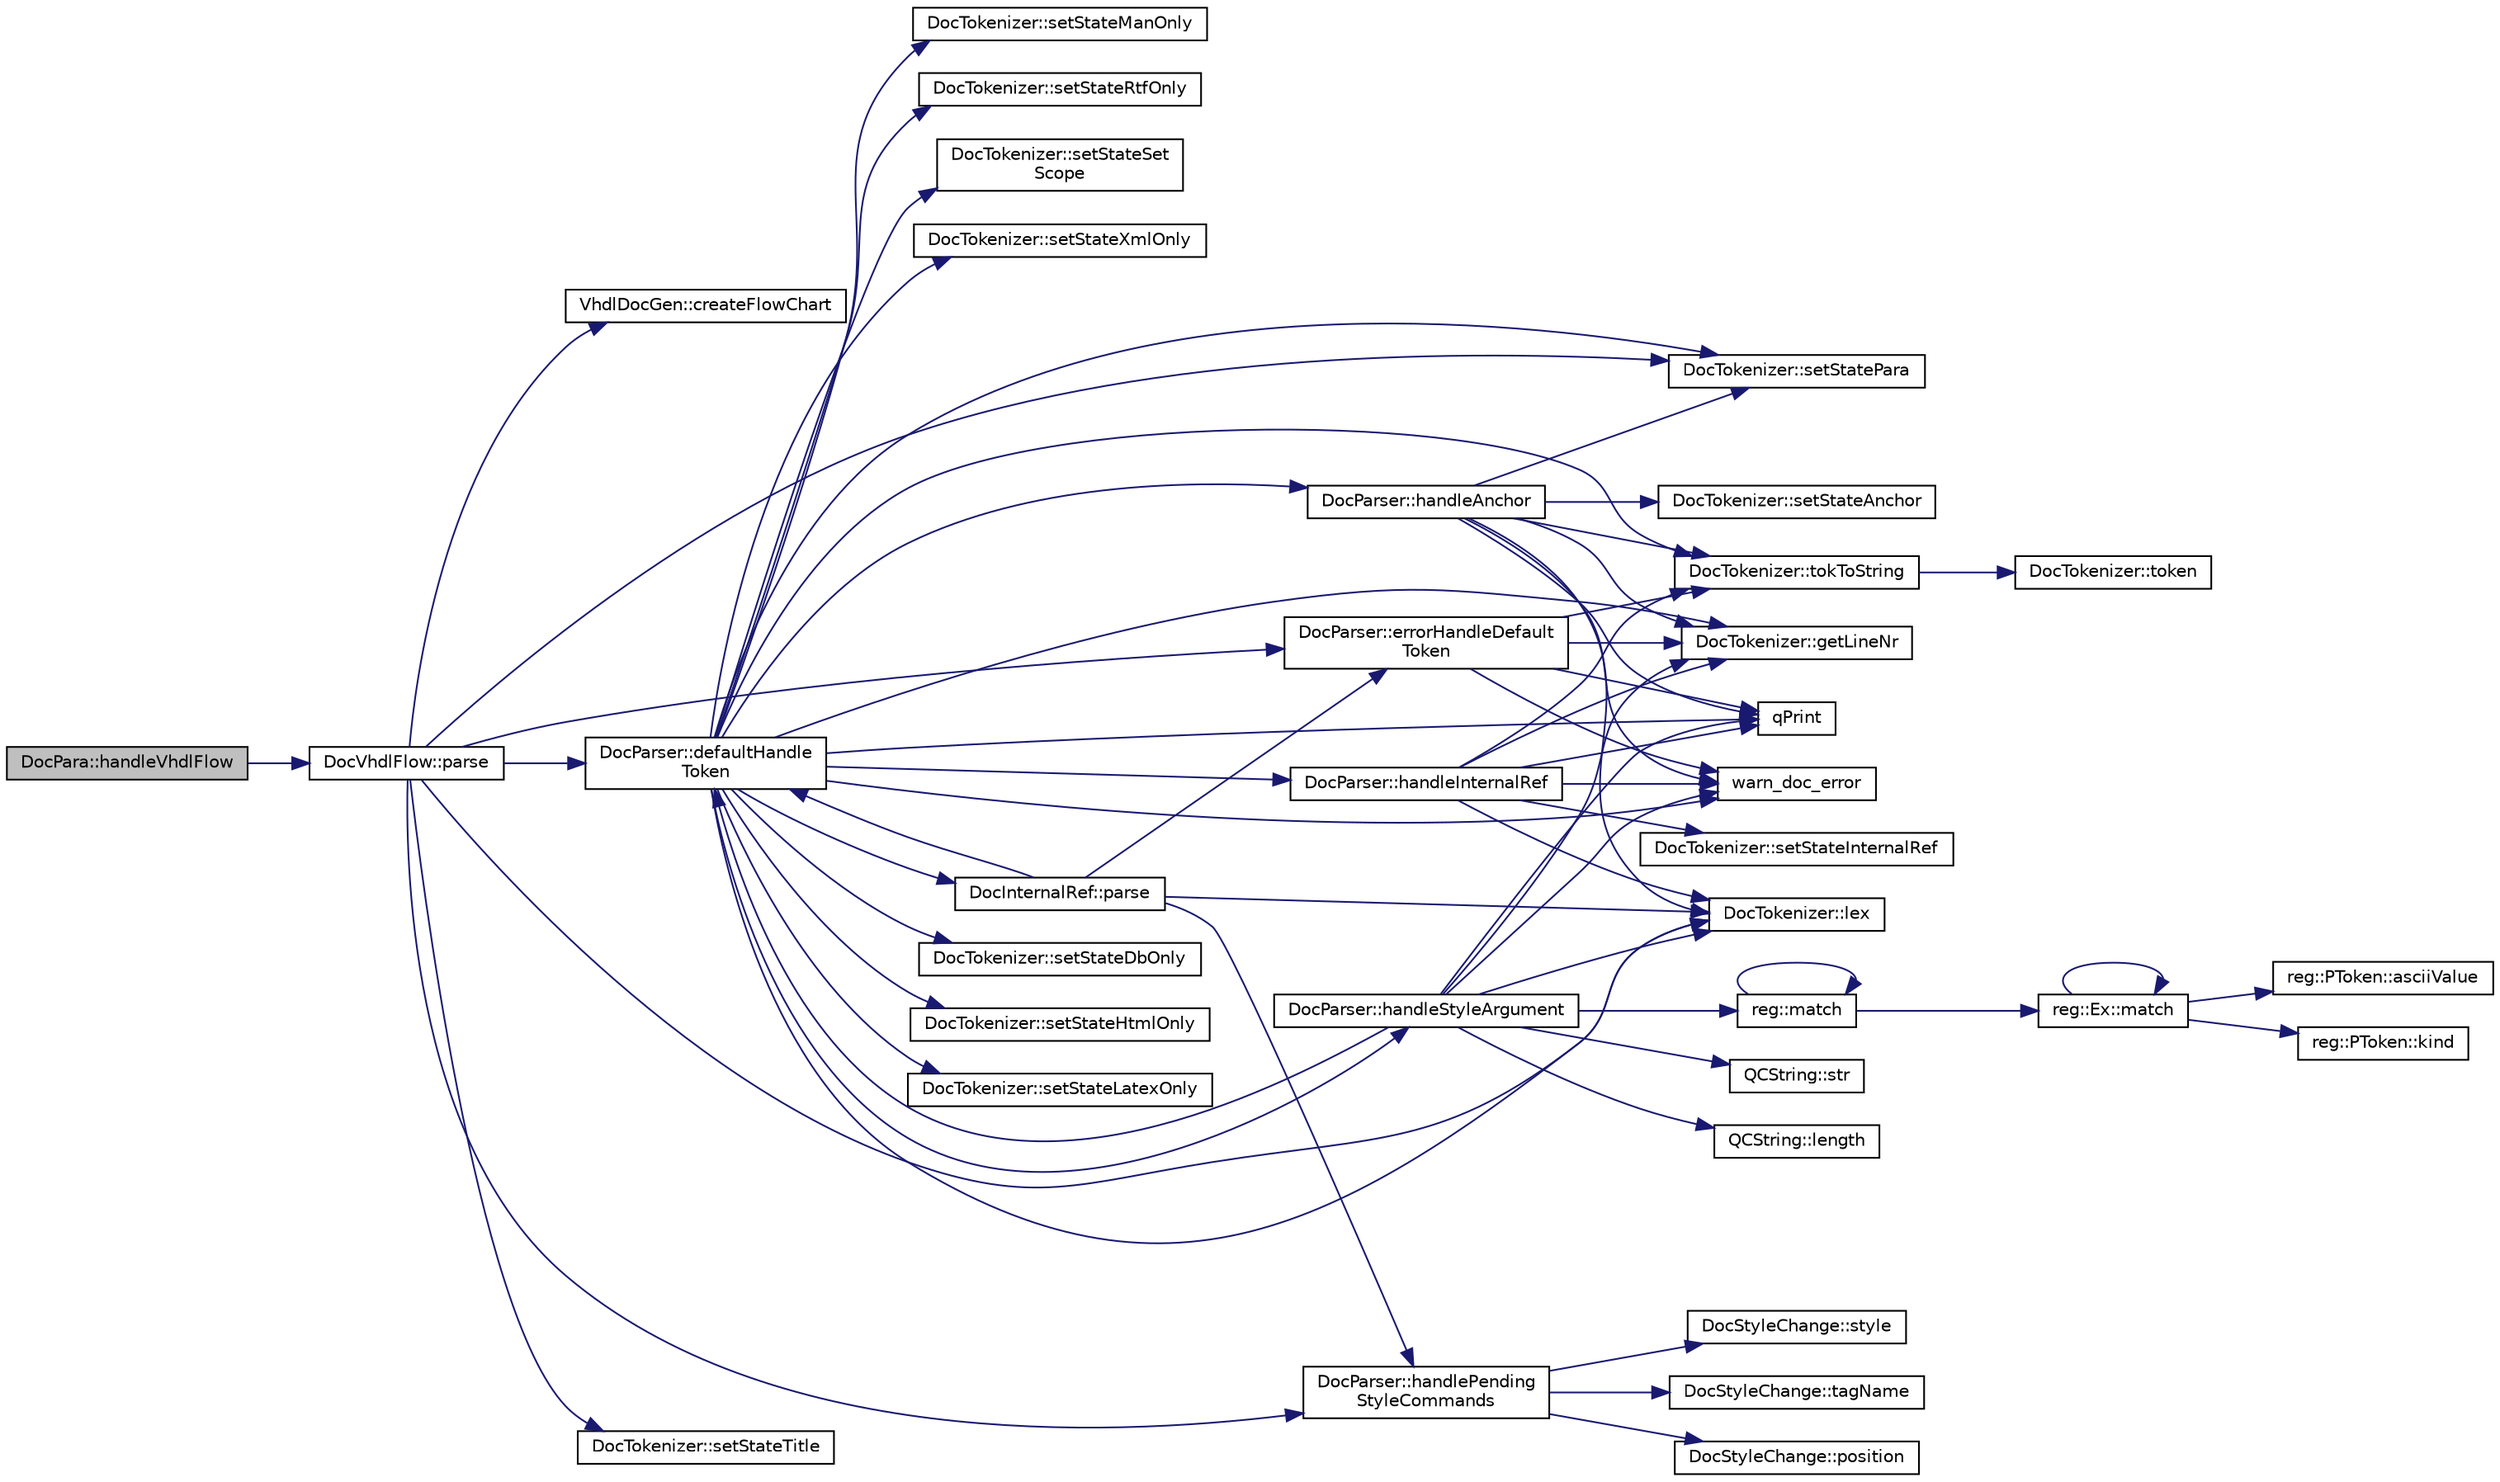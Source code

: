 digraph "DocPara::handleVhdlFlow"
{
 // LATEX_PDF_SIZE
  edge [fontname="Helvetica",fontsize="10",labelfontname="Helvetica",labelfontsize="10"];
  node [fontname="Helvetica",fontsize="10",shape=record];
  rankdir="LR";
  Node1 [label="DocPara::handleVhdlFlow",height=0.2,width=0.4,color="black", fillcolor="grey75", style="filled", fontcolor="black",tooltip=" "];
  Node1 -> Node2 [color="midnightblue",fontsize="10",style="solid",fontname="Helvetica"];
  Node2 [label="DocVhdlFlow::parse",height=0.2,width=0.4,color="black", fillcolor="white", style="filled",URL="$classDocVhdlFlow.html#afe55c9c5bf1a823e78d6aa3ea3f0777b",tooltip=" "];
  Node2 -> Node3 [color="midnightblue",fontsize="10",style="solid",fontname="Helvetica"];
  Node3 [label="VhdlDocGen::createFlowChart",height=0.2,width=0.4,color="black", fillcolor="white", style="filled",URL="$classVhdlDocGen.html#a2de08afddfa24b4a037c36ac329185ff",tooltip=" "];
  Node2 -> Node4 [color="midnightblue",fontsize="10",style="solid",fontname="Helvetica"];
  Node4 [label="DocParser::defaultHandle\lToken",height=0.2,width=0.4,color="black", fillcolor="white", style="filled",URL="$classDocParser.html#ae3b839888ebff196345bf51d4aa323cb",tooltip=" "];
  Node4 -> Node5 [color="midnightblue",fontsize="10",style="solid",fontname="Helvetica"];
  Node5 [label="DocTokenizer::getLineNr",height=0.2,width=0.4,color="black", fillcolor="white", style="filled",URL="$classDocTokenizer.html#ae5366d3fa4095f81903bcc38ca7c88c7",tooltip=" "];
  Node4 -> Node6 [color="midnightblue",fontsize="10",style="solid",fontname="Helvetica"];
  Node6 [label="DocParser::handleAnchor",height=0.2,width=0.4,color="black", fillcolor="white", style="filled",URL="$classDocParser.html#a954683643a71b9f80f5be6dc5ad89bd2",tooltip=" "];
  Node6 -> Node5 [color="midnightblue",fontsize="10",style="solid",fontname="Helvetica"];
  Node6 -> Node7 [color="midnightblue",fontsize="10",style="solid",fontname="Helvetica"];
  Node7 [label="DocTokenizer::lex",height=0.2,width=0.4,color="black", fillcolor="white", style="filled",URL="$classDocTokenizer.html#a8986c06e98f6abf4c375fc8a3629a3b8",tooltip=" "];
  Node6 -> Node8 [color="midnightblue",fontsize="10",style="solid",fontname="Helvetica"];
  Node8 [label="qPrint",height=0.2,width=0.4,color="black", fillcolor="white", style="filled",URL="$qcstring_8h.html#a9851ebb5ae2f65b4d2b1d08421edbfd2",tooltip=" "];
  Node6 -> Node9 [color="midnightblue",fontsize="10",style="solid",fontname="Helvetica"];
  Node9 [label="DocTokenizer::setStateAnchor",height=0.2,width=0.4,color="black", fillcolor="white", style="filled",URL="$classDocTokenizer.html#a61dcd0ef63e1d16cf7fe47ecf5bc8892",tooltip=" "];
  Node6 -> Node10 [color="midnightblue",fontsize="10",style="solid",fontname="Helvetica"];
  Node10 [label="DocTokenizer::setStatePara",height=0.2,width=0.4,color="black", fillcolor="white", style="filled",URL="$classDocTokenizer.html#ae3c97a1c50f2345ed8a821b064752e4c",tooltip=" "];
  Node6 -> Node11 [color="midnightblue",fontsize="10",style="solid",fontname="Helvetica"];
  Node11 [label="DocTokenizer::tokToString",height=0.2,width=0.4,color="black", fillcolor="white", style="filled",URL="$classDocTokenizer.html#a37658bdc27c38125a5adc9e3278df7a4",tooltip=" "];
  Node11 -> Node12 [color="midnightblue",fontsize="10",style="solid",fontname="Helvetica"];
  Node12 [label="DocTokenizer::token",height=0.2,width=0.4,color="black", fillcolor="white", style="filled",URL="$classDocTokenizer.html#a060403865cc48ca7f55af46d8272282c",tooltip=" "];
  Node6 -> Node13 [color="midnightblue",fontsize="10",style="solid",fontname="Helvetica"];
  Node13 [label="warn_doc_error",height=0.2,width=0.4,color="black", fillcolor="white", style="filled",URL="$message_8cpp.html#a64240af0f75c8052d6bb3a4d1c684936",tooltip=" "];
  Node4 -> Node14 [color="midnightblue",fontsize="10",style="solid",fontname="Helvetica"];
  Node14 [label="DocParser::handleInternalRef",height=0.2,width=0.4,color="black", fillcolor="white", style="filled",URL="$classDocParser.html#acfc6b3d27d0cef1ce9177fb56291366d",tooltip=" "];
  Node14 -> Node5 [color="midnightblue",fontsize="10",style="solid",fontname="Helvetica"];
  Node14 -> Node7 [color="midnightblue",fontsize="10",style="solid",fontname="Helvetica"];
  Node14 -> Node8 [color="midnightblue",fontsize="10",style="solid",fontname="Helvetica"];
  Node14 -> Node15 [color="midnightblue",fontsize="10",style="solid",fontname="Helvetica"];
  Node15 [label="DocTokenizer::setStateInternalRef",height=0.2,width=0.4,color="black", fillcolor="white", style="filled",URL="$classDocTokenizer.html#ac3823e30efb8777b24236bf28c1fac52",tooltip=" "];
  Node14 -> Node11 [color="midnightblue",fontsize="10",style="solid",fontname="Helvetica"];
  Node14 -> Node13 [color="midnightblue",fontsize="10",style="solid",fontname="Helvetica"];
  Node4 -> Node16 [color="midnightblue",fontsize="10",style="solid",fontname="Helvetica"];
  Node16 [label="DocParser::handleStyleArgument",height=0.2,width=0.4,color="black", fillcolor="white", style="filled",URL="$classDocParser.html#a8bd122254c5818e5984dae6c31c2dbad",tooltip=" "];
  Node16 -> Node4 [color="midnightblue",fontsize="10",style="solid",fontname="Helvetica"];
  Node16 -> Node5 [color="midnightblue",fontsize="10",style="solid",fontname="Helvetica"];
  Node16 -> Node17 [color="midnightblue",fontsize="10",style="solid",fontname="Helvetica"];
  Node17 [label="QCString::length",height=0.2,width=0.4,color="black", fillcolor="white", style="filled",URL="$classQCString.html#ac52596733e9110b778019946d73fb268",tooltip=" "];
  Node16 -> Node7 [color="midnightblue",fontsize="10",style="solid",fontname="Helvetica"];
  Node16 -> Node18 [color="midnightblue",fontsize="10",style="solid",fontname="Helvetica"];
  Node18 [label="reg::match",height=0.2,width=0.4,color="black", fillcolor="white", style="filled",URL="$namespacereg.html#a1a29dcc7e2ccf462503adc5d496881ae",tooltip=" "];
  Node18 -> Node18 [color="midnightblue",fontsize="10",style="solid",fontname="Helvetica"];
  Node18 -> Node19 [color="midnightblue",fontsize="10",style="solid",fontname="Helvetica"];
  Node19 [label="reg::Ex::match",height=0.2,width=0.4,color="black", fillcolor="white", style="filled",URL="$classreg_1_1Ex.html#a9fc6293038a87e8995a13c0fdfd11499",tooltip=" "];
  Node19 -> Node20 [color="midnightblue",fontsize="10",style="solid",fontname="Helvetica"];
  Node20 [label="reg::PToken::asciiValue",height=0.2,width=0.4,color="black", fillcolor="white", style="filled",URL="$classreg_1_1PToken.html#a34589c92a4e8ff59eb14c5536e760929",tooltip=" "];
  Node19 -> Node21 [color="midnightblue",fontsize="10",style="solid",fontname="Helvetica"];
  Node21 [label="reg::PToken::kind",height=0.2,width=0.4,color="black", fillcolor="white", style="filled",URL="$classreg_1_1PToken.html#a5b947291aff91a346d6526074989a9fa",tooltip=" "];
  Node19 -> Node19 [color="midnightblue",fontsize="10",style="solid",fontname="Helvetica"];
  Node16 -> Node8 [color="midnightblue",fontsize="10",style="solid",fontname="Helvetica"];
  Node16 -> Node22 [color="midnightblue",fontsize="10",style="solid",fontname="Helvetica"];
  Node22 [label="QCString::str",height=0.2,width=0.4,color="black", fillcolor="white", style="filled",URL="$classQCString.html#a9824b07232eea418ab3b3e7dc3178eec",tooltip=" "];
  Node16 -> Node13 [color="midnightblue",fontsize="10",style="solid",fontname="Helvetica"];
  Node4 -> Node7 [color="midnightblue",fontsize="10",style="solid",fontname="Helvetica"];
  Node4 -> Node23 [color="midnightblue",fontsize="10",style="solid",fontname="Helvetica"];
  Node23 [label="DocInternalRef::parse",height=0.2,width=0.4,color="black", fillcolor="white", style="filled",URL="$classDocInternalRef.html#ab9cc38fde444889a618974f396bf36ed",tooltip=" "];
  Node23 -> Node4 [color="midnightblue",fontsize="10",style="solid",fontname="Helvetica"];
  Node23 -> Node24 [color="midnightblue",fontsize="10",style="solid",fontname="Helvetica"];
  Node24 [label="DocParser::errorHandleDefault\lToken",height=0.2,width=0.4,color="black", fillcolor="white", style="filled",URL="$classDocParser.html#ac9b469e67a11a78b65a434e4e242c380",tooltip=" "];
  Node24 -> Node5 [color="midnightblue",fontsize="10",style="solid",fontname="Helvetica"];
  Node24 -> Node8 [color="midnightblue",fontsize="10",style="solid",fontname="Helvetica"];
  Node24 -> Node11 [color="midnightblue",fontsize="10",style="solid",fontname="Helvetica"];
  Node24 -> Node13 [color="midnightblue",fontsize="10",style="solid",fontname="Helvetica"];
  Node23 -> Node25 [color="midnightblue",fontsize="10",style="solid",fontname="Helvetica"];
  Node25 [label="DocParser::handlePending\lStyleCommands",height=0.2,width=0.4,color="black", fillcolor="white", style="filled",URL="$classDocParser.html#a0dc4012a002f37af6903c9edc7bd4265",tooltip=" "];
  Node25 -> Node26 [color="midnightblue",fontsize="10",style="solid",fontname="Helvetica"];
  Node26 [label="DocStyleChange::position",height=0.2,width=0.4,color="black", fillcolor="white", style="filled",URL="$classDocStyleChange.html#a9cfdbb1f8ace3872966d8e6338cc9720",tooltip=" "];
  Node25 -> Node27 [color="midnightblue",fontsize="10",style="solid",fontname="Helvetica"];
  Node27 [label="DocStyleChange::style",height=0.2,width=0.4,color="black", fillcolor="white", style="filled",URL="$classDocStyleChange.html#a56d079390f264e34af453a015bd2e2c9",tooltip=" "];
  Node25 -> Node28 [color="midnightblue",fontsize="10",style="solid",fontname="Helvetica"];
  Node28 [label="DocStyleChange::tagName",height=0.2,width=0.4,color="black", fillcolor="white", style="filled",URL="$classDocStyleChange.html#a44ca0ca006829c1ca5d0fb87cb699a84",tooltip=" "];
  Node23 -> Node7 [color="midnightblue",fontsize="10",style="solid",fontname="Helvetica"];
  Node4 -> Node8 [color="midnightblue",fontsize="10",style="solid",fontname="Helvetica"];
  Node4 -> Node29 [color="midnightblue",fontsize="10",style="solid",fontname="Helvetica"];
  Node29 [label="DocTokenizer::setStateDbOnly",height=0.2,width=0.4,color="black", fillcolor="white", style="filled",URL="$classDocTokenizer.html#abd6696245928c12d39088589853903f0",tooltip=" "];
  Node4 -> Node30 [color="midnightblue",fontsize="10",style="solid",fontname="Helvetica"];
  Node30 [label="DocTokenizer::setStateHtmlOnly",height=0.2,width=0.4,color="black", fillcolor="white", style="filled",URL="$classDocTokenizer.html#ac363da2884c9fac4485a41f4c62f30ec",tooltip=" "];
  Node4 -> Node31 [color="midnightblue",fontsize="10",style="solid",fontname="Helvetica"];
  Node31 [label="DocTokenizer::setStateLatexOnly",height=0.2,width=0.4,color="black", fillcolor="white", style="filled",URL="$classDocTokenizer.html#a809628767bfb37617b67e8909177c379",tooltip=" "];
  Node4 -> Node32 [color="midnightblue",fontsize="10",style="solid",fontname="Helvetica"];
  Node32 [label="DocTokenizer::setStateManOnly",height=0.2,width=0.4,color="black", fillcolor="white", style="filled",URL="$classDocTokenizer.html#a8b58ee7b91c9386f23990ae2a3aac4d6",tooltip=" "];
  Node4 -> Node10 [color="midnightblue",fontsize="10",style="solid",fontname="Helvetica"];
  Node4 -> Node33 [color="midnightblue",fontsize="10",style="solid",fontname="Helvetica"];
  Node33 [label="DocTokenizer::setStateRtfOnly",height=0.2,width=0.4,color="black", fillcolor="white", style="filled",URL="$classDocTokenizer.html#a663752c3113ff8c63348c9efb7dc48ab",tooltip=" "];
  Node4 -> Node34 [color="midnightblue",fontsize="10",style="solid",fontname="Helvetica"];
  Node34 [label="DocTokenizer::setStateSet\lScope",height=0.2,width=0.4,color="black", fillcolor="white", style="filled",URL="$classDocTokenizer.html#af231e89152d53e5c666cf3e18aaadb8f",tooltip=" "];
  Node4 -> Node35 [color="midnightblue",fontsize="10",style="solid",fontname="Helvetica"];
  Node35 [label="DocTokenizer::setStateXmlOnly",height=0.2,width=0.4,color="black", fillcolor="white", style="filled",URL="$classDocTokenizer.html#aeb9d0c6ca2a16fa2b0d11aaca48d29f7",tooltip=" "];
  Node4 -> Node11 [color="midnightblue",fontsize="10",style="solid",fontname="Helvetica"];
  Node4 -> Node13 [color="midnightblue",fontsize="10",style="solid",fontname="Helvetica"];
  Node2 -> Node24 [color="midnightblue",fontsize="10",style="solid",fontname="Helvetica"];
  Node2 -> Node25 [color="midnightblue",fontsize="10",style="solid",fontname="Helvetica"];
  Node2 -> Node7 [color="midnightblue",fontsize="10",style="solid",fontname="Helvetica"];
  Node2 -> Node10 [color="midnightblue",fontsize="10",style="solid",fontname="Helvetica"];
  Node2 -> Node36 [color="midnightblue",fontsize="10",style="solid",fontname="Helvetica"];
  Node36 [label="DocTokenizer::setStateTitle",height=0.2,width=0.4,color="black", fillcolor="white", style="filled",URL="$classDocTokenizer.html#a7b9c9df4ada21e5fb5c5a7d5eac0fbd2",tooltip=" "];
}

